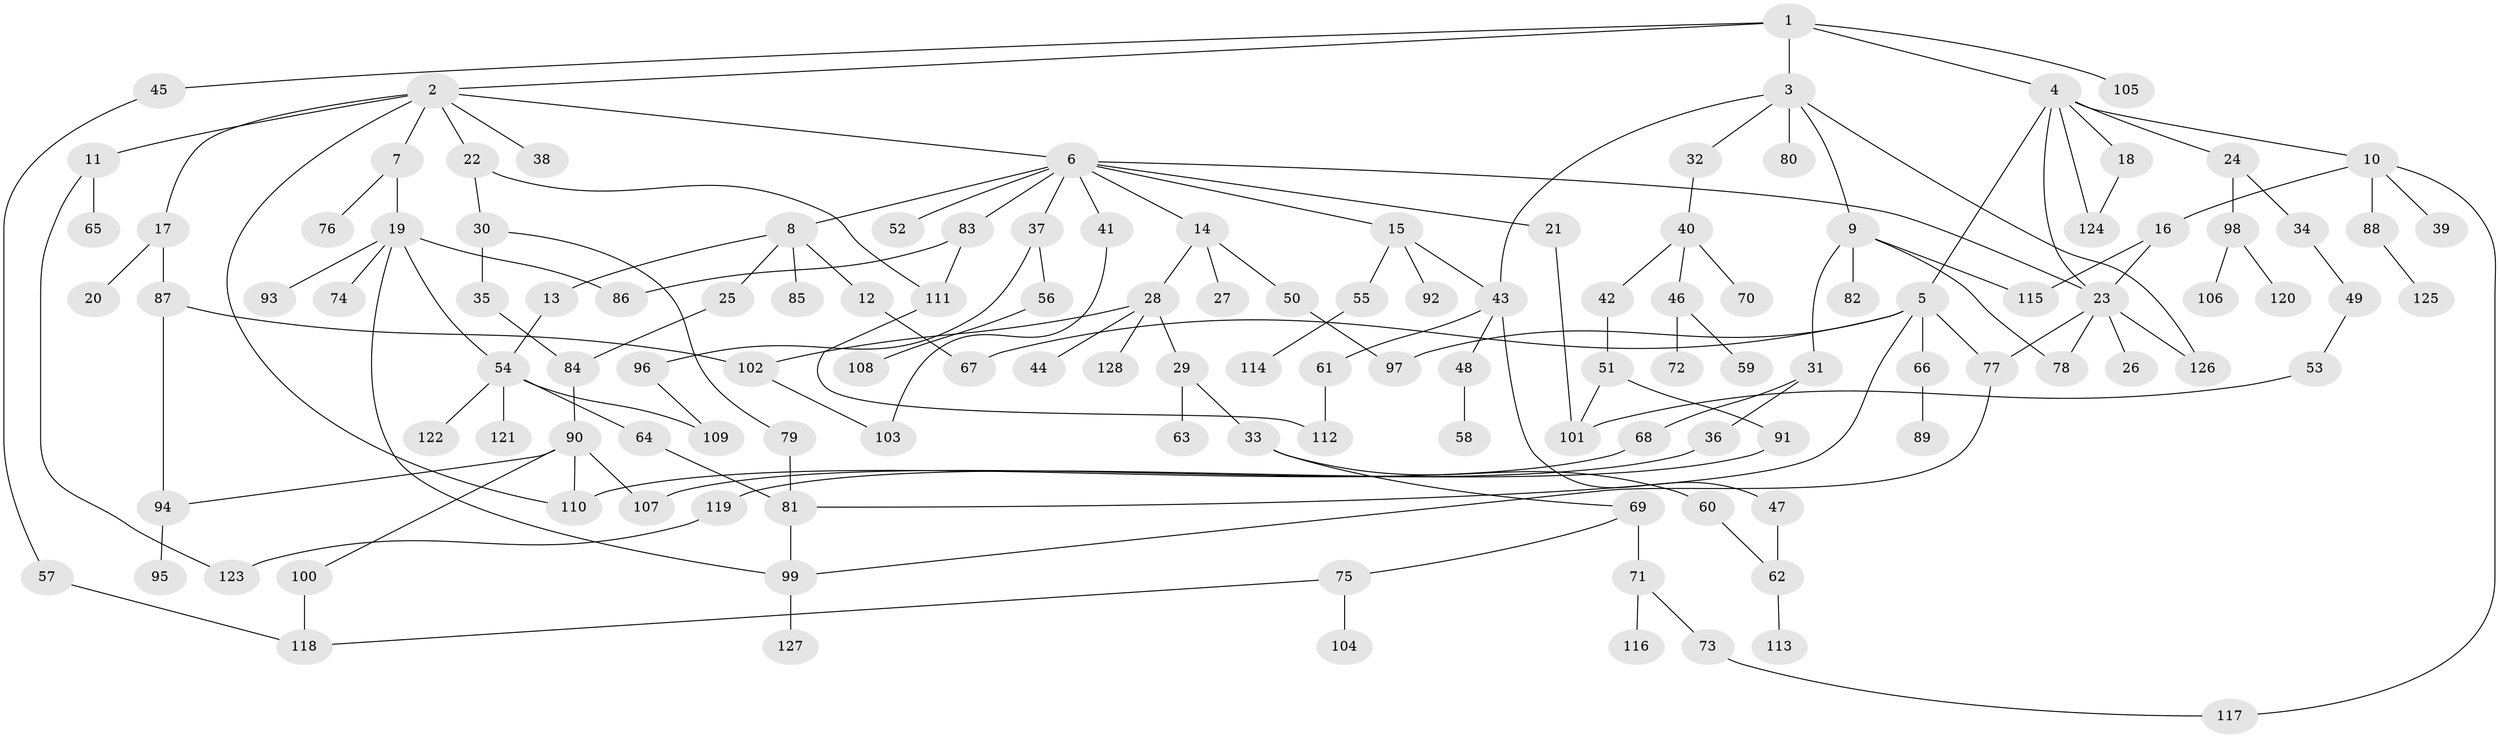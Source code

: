 // coarse degree distribution, {4: 0.1111111111111111, 8: 0.022222222222222223, 6: 0.044444444444444446, 12: 0.011111111111111112, 2: 0.3, 5: 0.044444444444444446, 3: 0.16666666666666666, 1: 0.28888888888888886, 7: 0.011111111111111112}
// Generated by graph-tools (version 1.1) at 2025/51/02/27/25 19:51:38]
// undirected, 128 vertices, 160 edges
graph export_dot {
graph [start="1"]
  node [color=gray90,style=filled];
  1;
  2;
  3;
  4;
  5;
  6;
  7;
  8;
  9;
  10;
  11;
  12;
  13;
  14;
  15;
  16;
  17;
  18;
  19;
  20;
  21;
  22;
  23;
  24;
  25;
  26;
  27;
  28;
  29;
  30;
  31;
  32;
  33;
  34;
  35;
  36;
  37;
  38;
  39;
  40;
  41;
  42;
  43;
  44;
  45;
  46;
  47;
  48;
  49;
  50;
  51;
  52;
  53;
  54;
  55;
  56;
  57;
  58;
  59;
  60;
  61;
  62;
  63;
  64;
  65;
  66;
  67;
  68;
  69;
  70;
  71;
  72;
  73;
  74;
  75;
  76;
  77;
  78;
  79;
  80;
  81;
  82;
  83;
  84;
  85;
  86;
  87;
  88;
  89;
  90;
  91;
  92;
  93;
  94;
  95;
  96;
  97;
  98;
  99;
  100;
  101;
  102;
  103;
  104;
  105;
  106;
  107;
  108;
  109;
  110;
  111;
  112;
  113;
  114;
  115;
  116;
  117;
  118;
  119;
  120;
  121;
  122;
  123;
  124;
  125;
  126;
  127;
  128;
  1 -- 2;
  1 -- 3;
  1 -- 4;
  1 -- 45;
  1 -- 105;
  2 -- 6;
  2 -- 7;
  2 -- 11;
  2 -- 17;
  2 -- 22;
  2 -- 38;
  2 -- 110;
  3 -- 9;
  3 -- 32;
  3 -- 80;
  3 -- 126;
  3 -- 43;
  4 -- 5;
  4 -- 10;
  4 -- 18;
  4 -- 23;
  4 -- 24;
  4 -- 124;
  5 -- 66;
  5 -- 67;
  5 -- 77;
  5 -- 81;
  5 -- 97;
  6 -- 8;
  6 -- 14;
  6 -- 15;
  6 -- 21;
  6 -- 37;
  6 -- 41;
  6 -- 52;
  6 -- 83;
  6 -- 23;
  7 -- 19;
  7 -- 76;
  8 -- 12;
  8 -- 13;
  8 -- 25;
  8 -- 85;
  9 -- 31;
  9 -- 82;
  9 -- 78;
  9 -- 115;
  10 -- 16;
  10 -- 39;
  10 -- 88;
  10 -- 117;
  11 -- 65;
  11 -- 123;
  12 -- 67;
  13 -- 54;
  14 -- 27;
  14 -- 28;
  14 -- 50;
  15 -- 43;
  15 -- 55;
  15 -- 92;
  16 -- 115;
  16 -- 23;
  17 -- 20;
  17 -- 87;
  18 -- 124;
  19 -- 54;
  19 -- 74;
  19 -- 93;
  19 -- 86;
  19 -- 99;
  21 -- 101;
  22 -- 30;
  22 -- 111;
  23 -- 26;
  23 -- 78;
  23 -- 77;
  23 -- 126;
  24 -- 34;
  24 -- 98;
  25 -- 84;
  28 -- 29;
  28 -- 44;
  28 -- 102;
  28 -- 128;
  29 -- 33;
  29 -- 63;
  30 -- 35;
  30 -- 79;
  31 -- 36;
  31 -- 68;
  32 -- 40;
  33 -- 60;
  33 -- 69;
  34 -- 49;
  35 -- 84;
  36 -- 107;
  37 -- 56;
  37 -- 96;
  40 -- 42;
  40 -- 46;
  40 -- 70;
  41 -- 103;
  42 -- 51;
  43 -- 47;
  43 -- 48;
  43 -- 61;
  45 -- 57;
  46 -- 59;
  46 -- 72;
  47 -- 62;
  48 -- 58;
  49 -- 53;
  50 -- 97;
  51 -- 91;
  51 -- 101;
  53 -- 101;
  54 -- 64;
  54 -- 109;
  54 -- 121;
  54 -- 122;
  55 -- 114;
  56 -- 108;
  57 -- 118;
  60 -- 62;
  61 -- 112;
  62 -- 113;
  64 -- 81;
  66 -- 89;
  68 -- 110;
  69 -- 71;
  69 -- 75;
  71 -- 73;
  71 -- 116;
  73 -- 117;
  75 -- 104;
  75 -- 118;
  77 -- 99;
  79 -- 81;
  81 -- 99;
  83 -- 86;
  83 -- 111;
  84 -- 90;
  87 -- 102;
  87 -- 94;
  88 -- 125;
  90 -- 94;
  90 -- 100;
  90 -- 110;
  90 -- 107;
  91 -- 119;
  94 -- 95;
  96 -- 109;
  98 -- 106;
  98 -- 120;
  99 -- 127;
  100 -- 118;
  102 -- 103;
  111 -- 112;
  119 -- 123;
}
